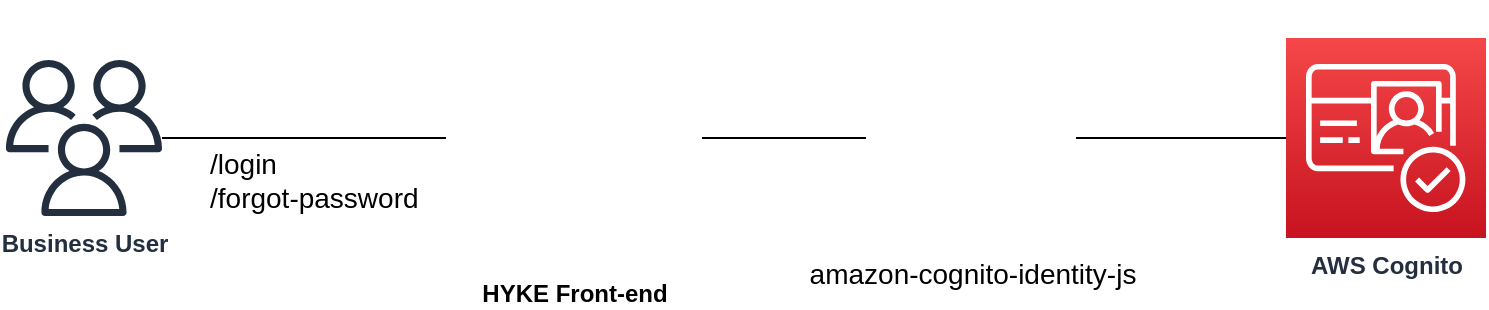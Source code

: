 <mxfile version="15.6.3" type="github" pages="3">
  <diagram id="Wdvu2xUOF4kaD3dNQZho" name="Overview">
    <mxGraphModel dx="1422" dy="754" grid="1" gridSize="10" guides="1" tooltips="1" connect="1" arrows="1" fold="1" page="1" pageScale="1" pageWidth="850" pageHeight="1100" math="0" shadow="0">
      <root>
        <mxCell id="ZxhcZnh28SaxuGn8HQxv-0" />
        <mxCell id="ZxhcZnh28SaxuGn8HQxv-1" parent="ZxhcZnh28SaxuGn8HQxv-0" />
        <mxCell id="ZxhcZnh28SaxuGn8HQxv-5" style="edgeStyle=orthogonalEdgeStyle;rounded=0;orthogonalLoop=1;jettySize=auto;html=1;fontSize=12;startArrow=none;startFill=0;endArrow=none;endFill=0;" parent="ZxhcZnh28SaxuGn8HQxv-1" source="ZxhcZnh28SaxuGn8HQxv-2" target="ZxhcZnh28SaxuGn8HQxv-3" edge="1">
          <mxGeometry relative="1" as="geometry" />
        </mxCell>
        <mxCell id="ZxhcZnh28SaxuGn8HQxv-7" value="&lt;font style=&quot;font-size: 14px&quot;&gt;/login&lt;br&gt;/forgot-password&lt;/font&gt;" style="edgeLabel;html=1;align=left;verticalAlign=middle;resizable=0;points=[];fontSize=12;" parent="ZxhcZnh28SaxuGn8HQxv-5" vertex="1" connectable="0">
          <mxGeometry x="-0.197" y="2" relative="1" as="geometry">
            <mxPoint x="-35" y="23" as="offset" />
          </mxGeometry>
        </mxCell>
        <mxCell id="ZxhcZnh28SaxuGn8HQxv-2" value="&lt;b&gt;Business User&lt;/b&gt;" style="sketch=0;outlineConnect=0;fontColor=#232F3E;gradientColor=none;fillColor=#232F3E;strokeColor=none;dashed=0;verticalLabelPosition=bottom;verticalAlign=top;align=center;html=1;fontSize=12;fontStyle=0;aspect=fixed;pointerEvents=1;shape=mxgraph.aws4.users;" parent="ZxhcZnh28SaxuGn8HQxv-1" vertex="1">
          <mxGeometry x="50" y="180" width="78" height="78" as="geometry" />
        </mxCell>
        <mxCell id="ZxhcZnh28SaxuGn8HQxv-9" style="edgeStyle=orthogonalEdgeStyle;rounded=0;orthogonalLoop=1;jettySize=auto;html=1;fontSize=14;startArrow=none;startFill=0;endArrow=none;endFill=0;" parent="ZxhcZnh28SaxuGn8HQxv-1" source="ZxhcZnh28SaxuGn8HQxv-3" target="ZxhcZnh28SaxuGn8HQxv-8" edge="1">
          <mxGeometry relative="1" as="geometry" />
        </mxCell>
        <mxCell id="ZxhcZnh28SaxuGn8HQxv-3" value="&lt;b&gt;HYKE Front-end&lt;/b&gt;" style="shape=image;html=1;verticalAlign=top;verticalLabelPosition=bottom;labelBackgroundColor=#ffffff;imageAspect=0;aspect=fixed;image=https://cdn4.iconfinder.com/data/icons/logos-3/600/React.js_logo-128.png;fontSize=12;" parent="ZxhcZnh28SaxuGn8HQxv-1" vertex="1">
          <mxGeometry x="270" y="155" width="128" height="128" as="geometry" />
        </mxCell>
        <mxCell id="ZxhcZnh28SaxuGn8HQxv-4" value="&lt;b&gt;AWS Cognito&lt;/b&gt;" style="sketch=0;points=[[0,0,0],[0.25,0,0],[0.5,0,0],[0.75,0,0],[1,0,0],[0,1,0],[0.25,1,0],[0.5,1,0],[0.75,1,0],[1,1,0],[0,0.25,0],[0,0.5,0],[0,0.75,0],[1,0.25,0],[1,0.5,0],[1,0.75,0]];outlineConnect=0;fontColor=#232F3E;gradientColor=#F54749;gradientDirection=north;fillColor=#C7131F;strokeColor=#ffffff;dashed=0;verticalLabelPosition=bottom;verticalAlign=top;align=center;html=1;fontSize=12;fontStyle=0;aspect=fixed;shape=mxgraph.aws4.resourceIcon;resIcon=mxgraph.aws4.cognito;" parent="ZxhcZnh28SaxuGn8HQxv-1" vertex="1">
          <mxGeometry x="690" y="169" width="100" height="100" as="geometry" />
        </mxCell>
        <mxCell id="ZxhcZnh28SaxuGn8HQxv-10" style="edgeStyle=orthogonalEdgeStyle;rounded=0;orthogonalLoop=1;jettySize=auto;html=1;fontSize=14;startArrow=none;startFill=0;endArrow=none;endFill=0;" parent="ZxhcZnh28SaxuGn8HQxv-1" source="ZxhcZnh28SaxuGn8HQxv-8" target="ZxhcZnh28SaxuGn8HQxv-4" edge="1">
          <mxGeometry relative="1" as="geometry" />
        </mxCell>
        <mxCell id="ZxhcZnh28SaxuGn8HQxv-8" value="amazon-cognito-identity-js" style="shape=image;html=1;verticalAlign=top;verticalLabelPosition=bottom;labelBackgroundColor=#ffffff;imageAspect=0;aspect=fixed;image=https://cdn4.iconfinder.com/data/icons/logos-and-brands/512/187_Js_logo_logos-128.png;fontSize=14;" parent="ZxhcZnh28SaxuGn8HQxv-1" vertex="1">
          <mxGeometry x="480" y="166.5" width="105" height="105" as="geometry" />
        </mxCell>
        <mxCell id="ZxhcZnh28SaxuGn8HQxv-11" value="" style="shape=image;html=1;verticalAlign=top;verticalLabelPosition=bottom;labelBackgroundColor=#ffffff;imageAspect=0;aspect=fixed;image=https://cdn2.iconfinder.com/data/icons/integers/60/number-one-128.png;fontSize=14;" parent="ZxhcZnh28SaxuGn8HQxv-1" vertex="1">
          <mxGeometry x="170" y="155" width="40" height="40" as="geometry" />
        </mxCell>
        <mxCell id="ZxhcZnh28SaxuGn8HQxv-12" value="" style="shape=image;html=1;verticalAlign=top;verticalLabelPosition=bottom;labelBackgroundColor=#ffffff;imageAspect=0;aspect=fixed;image=https://cdn2.iconfinder.com/data/icons/integers/60/number-two-128.png;fontSize=14;" parent="ZxhcZnh28SaxuGn8HQxv-1" vertex="1">
          <mxGeometry x="410" y="154" width="41" height="41" as="geometry" />
        </mxCell>
        <mxCell id="ZxhcZnh28SaxuGn8HQxv-13" value="" style="shape=image;html=1;verticalAlign=top;verticalLabelPosition=bottom;labelBackgroundColor=#ffffff;imageAspect=0;aspect=fixed;image=https://cdn2.iconfinder.com/data/icons/integers/60/number-three-128.png;fontSize=14;" parent="ZxhcZnh28SaxuGn8HQxv-1" vertex="1">
          <mxGeometry x="610" y="150" width="44" height="44" as="geometry" />
        </mxCell>
      </root>
    </mxGraphModel>
  </diagram>
  <diagram name="Login" id="74e2e168-ea6b-b213-b513-2b3c1d86103e">
    <mxGraphModel dx="1422" dy="1604" grid="1" gridSize="10" guides="1" tooltips="1" connect="1" arrows="1" fold="1" page="1" pageScale="1" pageWidth="1100" pageHeight="850" background="none" math="0" shadow="0">
      <root>
        <mxCell id="0" />
        <mxCell id="1" parent="0" />
        <mxCell id="s04tFwtaQNEnBb-Ma6FZ-3" style="edgeStyle=orthogonalEdgeStyle;rounded=0;orthogonalLoop=1;jettySize=auto;html=1;" parent="1" source="s04tFwtaQNEnBb-Ma6FZ-1" target="s04tFwtaQNEnBb-Ma6FZ-2" edge="1">
          <mxGeometry relative="1" as="geometry" />
        </mxCell>
        <mxCell id="D3JZG9S5xgHQ85B02sTl-6" value="1. Fill information and Submit" style="edgeLabel;html=1;align=center;verticalAlign=middle;resizable=0;points=[];fontSize=12;" parent="s04tFwtaQNEnBb-Ma6FZ-3" vertex="1" connectable="0">
          <mxGeometry x="0.217" y="1" relative="1" as="geometry">
            <mxPoint x="-15" y="-21" as="offset" />
          </mxGeometry>
        </mxCell>
        <mxCell id="s04tFwtaQNEnBb-Ma6FZ-1" value="&lt;b&gt;HYKE Frontend&lt;/b&gt;" style="outlineConnect=0;dashed=0;verticalLabelPosition=bottom;verticalAlign=top;align=center;html=1;shape=mxgraph.aws3.management_console;fillColor=#D2D3D3;gradientColor=none;" parent="1" vertex="1">
          <mxGeometry x="110" y="180.25" width="63" height="63" as="geometry" />
        </mxCell>
        <mxCell id="s04tFwtaQNEnBb-Ma6FZ-7" style="edgeStyle=orthogonalEdgeStyle;rounded=0;orthogonalLoop=1;jettySize=auto;html=1;fontSize=14;" parent="1" source="s04tFwtaQNEnBb-Ma6FZ-2" target="s04tFwtaQNEnBb-Ma6FZ-6" edge="1">
          <mxGeometry relative="1" as="geometry" />
        </mxCell>
        <mxCell id="D3JZG9S5xgHQ85B02sTl-22" value="2. signIn()" style="edgeLabel;html=1;align=center;verticalAlign=middle;resizable=0;points=[];fontSize=12;" parent="s04tFwtaQNEnBb-Ma6FZ-7" vertex="1" connectable="0">
          <mxGeometry x="0.303" y="2" relative="1" as="geometry">
            <mxPoint x="-24" y="-19" as="offset" />
          </mxGeometry>
        </mxCell>
        <mxCell id="D3JZG9S5xgHQ85B02sTl-11" style="edgeStyle=orthogonalEdgeStyle;rounded=0;orthogonalLoop=1;jettySize=auto;html=1;fontSize=12;endArrow=classic;endFill=1;" parent="1" edge="1">
          <mxGeometry relative="1" as="geometry">
            <mxPoint x="422" y="280" as="sourcePoint" />
            <mxPoint x="422" y="347" as="targetPoint" />
            <Array as="points">
              <mxPoint x="422" y="310" />
              <mxPoint x="422" y="310" />
            </Array>
          </mxGeometry>
        </mxCell>
        <mxCell id="D3JZG9S5xgHQ85B02sTl-23" value="5a. Show change &lt;br&gt;password form" style="edgeLabel;html=1;align=center;verticalAlign=middle;resizable=0;points=[];fontSize=12;" parent="D3JZG9S5xgHQ85B02sTl-11" vertex="1" connectable="0">
          <mxGeometry x="-0.177" y="-2" relative="1" as="geometry">
            <mxPoint x="-57" y="20" as="offset" />
          </mxGeometry>
        </mxCell>
        <mxCell id="D3JZG9S5xgHQ85B02sTl-20" style="edgeStyle=orthogonalEdgeStyle;rounded=0;orthogonalLoop=1;jettySize=auto;html=1;fontSize=12;endArrow=classic;endFill=1;" parent="1" source="s04tFwtaQNEnBb-Ma6FZ-2" target="s04tFwtaQNEnBb-Ma6FZ-1" edge="1">
          <mxGeometry relative="1" as="geometry">
            <Array as="points">
              <mxPoint x="310" y="230" />
              <mxPoint x="310" y="230" />
            </Array>
          </mxGeometry>
        </mxCell>
        <mxCell id="D3JZG9S5xgHQ85B02sTl-21" value="6. Route to /dashboard&lt;br&gt;11a. Route to /dashboard" style="edgeLabel;html=1;align=center;verticalAlign=middle;resizable=0;points=[];fontSize=12;" parent="D3JZG9S5xgHQ85B02sTl-20" vertex="1" connectable="0">
          <mxGeometry x="0.317" y="3" relative="1" as="geometry">
            <mxPoint x="30" y="18" as="offset" />
          </mxGeometry>
        </mxCell>
        <mxCell id="D3JZG9S5xgHQ85B02sTl-32" style="edgeStyle=orthogonalEdgeStyle;rounded=0;orthogonalLoop=1;jettySize=auto;html=1;fontSize=12;endArrow=classic;endFill=1;startArrow=classic;startFill=1;" parent="1" edge="1">
          <mxGeometry relative="1" as="geometry">
            <mxPoint x="468.5" y="243" as="sourcePoint" />
            <mxPoint x="720" y="243" as="targetPoint" />
            <Array as="points">
              <mxPoint x="630" y="243" />
              <mxPoint x="630" y="243" />
            </Array>
          </mxGeometry>
        </mxCell>
        <mxCell id="D3JZG9S5xgHQ85B02sTl-33" value="&lt;div style=&quot;text-align: left&quot;&gt;&lt;span&gt;7a. changeTemporaryPassword()&lt;/span&gt;&lt;/div&gt;&lt;div style=&quot;text-align: left&quot;&gt;&lt;span&gt;10a. Success&lt;/span&gt;&lt;/div&gt;" style="edgeLabel;html=1;align=center;verticalAlign=middle;resizable=0;points=[];fontSize=12;" parent="D3JZG9S5xgHQ85B02sTl-32" vertex="1" connectable="0">
          <mxGeometry x="0.202" relative="1" as="geometry">
            <mxPoint x="-29" y="20" as="offset" />
          </mxGeometry>
        </mxCell>
        <mxCell id="s04tFwtaQNEnBb-Ma6FZ-2" value="&lt;b&gt;SignIn.tsx&lt;/b&gt;" style="shape=image;html=1;verticalAlign=top;verticalLabelPosition=bottom;labelBackgroundColor=#ffffff;imageAspect=0;aspect=fixed;image=https://cdn4.iconfinder.com/data/icons/logos-3/600/React.js_logo-128.png" parent="1" vertex="1">
          <mxGeometry x="390" y="172.25" width="78.5" height="78.5" as="geometry" />
        </mxCell>
        <mxCell id="s04tFwtaQNEnBb-Ma6FZ-10" style="edgeStyle=orthogonalEdgeStyle;rounded=0;orthogonalLoop=1;jettySize=auto;html=1;fontSize=14;endArrow=none;endFill=0;dashed=1;" parent="1" source="s04tFwtaQNEnBb-Ma6FZ-6" target="s04tFwtaQNEnBb-Ma6FZ-9" edge="1">
          <mxGeometry relative="1" as="geometry" />
        </mxCell>
        <mxCell id="D3JZG9S5xgHQ85B02sTl-1" style="edgeStyle=orthogonalEdgeStyle;rounded=0;orthogonalLoop=1;jettySize=auto;html=1;fontSize=12;endArrow=classic;endFill=1;" parent="1" source="s04tFwtaQNEnBb-Ma6FZ-6" target="s04tFwtaQNEnBb-Ma6FZ-8" edge="1">
          <mxGeometry relative="1" as="geometry" />
        </mxCell>
        <mxCell id="D3JZG9S5xgHQ85B02sTl-14" value="3. authenticateUser()" style="edgeLabel;html=1;align=center;verticalAlign=middle;resizable=0;points=[];fontSize=12;" parent="D3JZG9S5xgHQ85B02sTl-1" vertex="1" connectable="0">
          <mxGeometry x="-0.145" y="-4" relative="1" as="geometry">
            <mxPoint x="1" y="-26" as="offset" />
          </mxGeometry>
        </mxCell>
        <mxCell id="D3JZG9S5xgHQ85B02sTl-17" style="edgeStyle=orthogonalEdgeStyle;rounded=0;orthogonalLoop=1;jettySize=auto;html=1;fontSize=12;endArrow=classic;endFill=1;" parent="1" source="s04tFwtaQNEnBb-Ma6FZ-6" target="s04tFwtaQNEnBb-Ma6FZ-2" edge="1">
          <mxGeometry relative="1" as="geometry">
            <Array as="points">
              <mxPoint x="530" y="220" />
              <mxPoint x="530" y="220" />
            </Array>
          </mxGeometry>
        </mxCell>
        <mxCell id="D3JZG9S5xgHQ85B02sTl-19" value="5. Success" style="edgeLabel;html=1;align=center;verticalAlign=middle;resizable=0;points=[];fontSize=12;" parent="D3JZG9S5xgHQ85B02sTl-17" vertex="1" connectable="0">
          <mxGeometry x="0.217" y="-2" relative="1" as="geometry">
            <mxPoint x="10" y="12" as="offset" />
          </mxGeometry>
        </mxCell>
        <mxCell id="D3JZG9S5xgHQ85B02sTl-34" style="edgeStyle=orthogonalEdgeStyle;rounded=0;orthogonalLoop=1;jettySize=auto;html=1;fontSize=12;startArrow=classic;startFill=1;endArrow=classic;endFill=1;" parent="1" edge="1">
          <mxGeometry relative="1" as="geometry">
            <mxPoint x="798.5" y="243" as="sourcePoint" />
            <mxPoint x="1070" y="243" as="targetPoint" />
            <Array as="points">
              <mxPoint x="880" y="243" />
              <mxPoint x="880" y="243" />
            </Array>
          </mxGeometry>
        </mxCell>
        <mxCell id="D3JZG9S5xgHQ85B02sTl-35" value="8a. completeNewPasswordChallenge()&lt;br&gt;9a. Return response" style="edgeLabel;html=1;align=left;verticalAlign=middle;resizable=0;points=[];fontSize=12;" parent="D3JZG9S5xgHQ85B02sTl-34" vertex="1" connectable="0">
          <mxGeometry x="-0.108" y="-1" relative="1" as="geometry">
            <mxPoint x="-79" y="16" as="offset" />
          </mxGeometry>
        </mxCell>
        <mxCell id="s04tFwtaQNEnBb-Ma6FZ-6" value="&lt;b&gt;BusinessLayer&lt;/b&gt;" style="shape=image;html=1;verticalAlign=top;verticalLabelPosition=bottom;labelBackgroundColor=#ffffff;imageAspect=0;aspect=fixed;image=https://cdn4.iconfinder.com/data/icons/logos-3/600/React.js_logo-128.png" parent="1" vertex="1">
          <mxGeometry x="720" y="171.75" width="78.5" height="78.5" as="geometry" />
        </mxCell>
        <mxCell id="D3JZG9S5xgHQ85B02sTl-15" style="edgeStyle=orthogonalEdgeStyle;rounded=0;orthogonalLoop=1;jettySize=auto;html=1;fontSize=12;endArrow=classic;endFill=1;" parent="1" source="s04tFwtaQNEnBb-Ma6FZ-8" target="s04tFwtaQNEnBb-Ma6FZ-6" edge="1">
          <mxGeometry relative="1" as="geometry">
            <Array as="points">
              <mxPoint x="890" y="220" />
              <mxPoint x="890" y="220" />
            </Array>
          </mxGeometry>
        </mxCell>
        <mxCell id="D3JZG9S5xgHQ85B02sTl-16" value="4. Return response" style="edgeLabel;html=1;align=center;verticalAlign=middle;resizable=0;points=[];fontSize=12;" parent="D3JZG9S5xgHQ85B02sTl-15" vertex="1" connectable="0">
          <mxGeometry x="-0.137" y="2" relative="1" as="geometry">
            <mxPoint x="-26" y="7" as="offset" />
          </mxGeometry>
        </mxCell>
        <mxCell id="s04tFwtaQNEnBb-Ma6FZ-8" value="&lt;b&gt;AWS Cognito&lt;/b&gt;" style="sketch=0;points=[[0,0,0],[0.25,0,0],[0.5,0,0],[0.75,0,0],[1,0,0],[0,1,0],[0.25,1,0],[0.5,1,0],[0.75,1,0],[1,1,0],[0,0.25,0],[0,0.5,0],[0,0.75,0],[1,0.25,0],[1,0.5,0],[1,0.75,0]];outlineConnect=0;fontColor=#232F3E;gradientColor=#F54749;gradientDirection=north;fillColor=#C7131F;strokeColor=#ffffff;dashed=0;verticalLabelPosition=bottom;verticalAlign=top;align=center;html=1;fontSize=12;fontStyle=0;aspect=fixed;shape=mxgraph.aws4.resourceIcon;resIcon=mxgraph.aws4.cognito;" parent="1" vertex="1">
          <mxGeometry x="1080" y="172.75" width="78" height="78" as="geometry" />
        </mxCell>
        <mxCell id="s04tFwtaQNEnBb-Ma6FZ-9" value="&lt;font style=&quot;font-size: 12px&quot;&gt;Business Layer contains:&lt;br&gt;- Presenter&lt;br&gt;- Use case&lt;br&gt;- Provider&lt;br&gt;- Repository&lt;br&gt;&lt;/font&gt;" style="rounded=1;whiteSpace=wrap;html=1;fontSize=14;align=left;spacingLeft=10;" parent="1" vertex="1">
          <mxGeometry x="697.34" y="-10" width="123.81" height="100" as="geometry" />
        </mxCell>
        <mxCell id="D3JZG9S5xgHQ85B02sTl-7" style="edgeStyle=orthogonalEdgeStyle;rounded=0;orthogonalLoop=1;jettySize=auto;html=1;entryX=1;entryY=0.25;entryDx=0;entryDy=0;fontSize=12;endArrow=classic;endFill=1;" parent="1" source="s04tFwtaQNEnBb-Ma6FZ-2" target="s04tFwtaQNEnBb-Ma6FZ-2" edge="1">
          <mxGeometry relative="1" as="geometry" />
        </mxCell>
        <mxCell id="D3JZG9S5xgHQ85B02sTl-8" value="1a. Show error&lt;br&gt;5b. Show error from server if have" style="edgeLabel;html=1;align=left;verticalAlign=middle;resizable=0;points=[];fontSize=12;" parent="D3JZG9S5xgHQ85B02sTl-7" vertex="1" connectable="0">
          <mxGeometry x="-0.083" y="-3" relative="1" as="geometry">
            <mxPoint x="-47" y="-25" as="offset" />
          </mxGeometry>
        </mxCell>
        <mxCell id="D3JZG9S5xgHQ85B02sTl-25" style="edgeStyle=orthogonalEdgeStyle;rounded=0;orthogonalLoop=1;jettySize=auto;html=1;fontSize=12;endArrow=none;endFill=0;dashed=1;" parent="1" source="D3JZG9S5xgHQ85B02sTl-10" target="D3JZG9S5xgHQ85B02sTl-24" edge="1">
          <mxGeometry relative="1" as="geometry" />
        </mxCell>
        <mxCell id="D3JZG9S5xgHQ85B02sTl-28" style="edgeStyle=orthogonalEdgeStyle;rounded=0;orthogonalLoop=1;jettySize=auto;html=1;fontSize=12;endArrow=classic;endFill=1;" parent="1" edge="1">
          <mxGeometry relative="1" as="geometry">
            <mxPoint x="431.25" y="347" as="sourcePoint" />
            <mxPoint x="431" y="280" as="targetPoint" />
            <Array as="points">
              <mxPoint x="431" y="310" />
              <mxPoint x="431" y="310" />
            </Array>
          </mxGeometry>
        </mxCell>
        <mxCell id="D3JZG9S5xgHQ85B02sTl-29" value="6a. Input password &lt;br&gt;and Submit" style="edgeLabel;html=1;align=center;verticalAlign=middle;resizable=0;points=[];fontSize=12;" parent="D3JZG9S5xgHQ85B02sTl-28" vertex="1" connectable="0">
          <mxGeometry x="0.195" y="-1" relative="1" as="geometry">
            <mxPoint x="60" y="11" as="offset" />
          </mxGeometry>
        </mxCell>
        <mxCell id="D3JZG9S5xgHQ85B02sTl-10" value="&lt;b&gt;ChangePasswordForm.tsx&lt;/b&gt;" style="shape=image;html=1;verticalAlign=top;verticalLabelPosition=bottom;labelBackgroundColor=#ffffff;imageAspect=0;aspect=fixed;image=https://cdn4.iconfinder.com/data/icons/logos-3/600/React.js_logo-128.png" parent="1" vertex="1">
          <mxGeometry x="390" y="347" width="78.5" height="78.5" as="geometry" />
        </mxCell>
        <mxCell id="D3JZG9S5xgHQ85B02sTl-24" value="&lt;font style=&quot;font-size: 12px&quot;&gt;Dialog will be occurred and user need to change password if it&#39;s the first time user login to HYKE&lt;br&gt;&lt;/font&gt;" style="rounded=1;whiteSpace=wrap;html=1;fontSize=14;align=left;spacingLeft=10;" parent="1" vertex="1">
          <mxGeometry x="550" y="336.25" width="190" height="100" as="geometry" />
        </mxCell>
      </root>
    </mxGraphModel>
  </diagram>
  <diagram id="349SfA4COw2bD0Z5By3u" name="Logout">
    <mxGraphModel dx="1185" dy="628" grid="1" gridSize="10" guides="1" tooltips="1" connect="1" arrows="1" fold="1" page="1" pageScale="1" pageWidth="850" pageHeight="1100" math="0" shadow="0">
      <root>
        <mxCell id="UGmtdCVcY5_NulaSG9Mu-0" />
        <mxCell id="UGmtdCVcY5_NulaSG9Mu-1" parent="UGmtdCVcY5_NulaSG9Mu-0" />
        <mxCell id="dU8ZrkfgRd7bRBDwYYFn-1" style="edgeStyle=orthogonalEdgeStyle;rounded=0;orthogonalLoop=1;jettySize=auto;html=1;" edge="1" parent="UGmtdCVcY5_NulaSG9Mu-1" source="9eIdg5ssBH-pD2Yn9RjO-0" target="IsQ6oS1lqF2vm_F-fmjr-0">
          <mxGeometry relative="1" as="geometry">
            <Array as="points">
              <mxPoint x="260" y="200" />
              <mxPoint x="260" y="200" />
            </Array>
          </mxGeometry>
        </mxCell>
        <mxCell id="dU8ZrkfgRd7bRBDwYYFn-2" value="&lt;font style=&quot;font-size: 14px&quot;&gt;1. Click logout button&lt;/font&gt;" style="edgeLabel;html=1;align=center;verticalAlign=middle;resizable=0;points=[];" vertex="1" connectable="0" parent="dU8ZrkfgRd7bRBDwYYFn-1">
          <mxGeometry x="-0.299" y="3" relative="1" as="geometry">
            <mxPoint x="25" y="-9" as="offset" />
          </mxGeometry>
        </mxCell>
        <mxCell id="dU8ZrkfgRd7bRBDwYYFn-11" style="edgeStyle=orthogonalEdgeStyle;rounded=0;orthogonalLoop=1;jettySize=auto;html=1;fontSize=14;startArrow=none;startFill=0;endArrow=classic;endFill=1;" edge="1" parent="UGmtdCVcY5_NulaSG9Mu-1" target="dU8ZrkfgRd7bRBDwYYFn-10">
          <mxGeometry relative="1" as="geometry">
            <mxPoint x="122" y="270" as="sourcePoint" />
            <Array as="points">
              <mxPoint x="122" y="380" />
            </Array>
          </mxGeometry>
        </mxCell>
        <mxCell id="dU8ZrkfgRd7bRBDwYYFn-12" value="7. Show Login page" style="edgeLabel;html=1;align=center;verticalAlign=middle;resizable=0;points=[];fontSize=14;" vertex="1" connectable="0" parent="dU8ZrkfgRd7bRBDwYYFn-11">
          <mxGeometry x="0.535" y="-3" relative="1" as="geometry">
            <mxPoint x="-16" y="-23" as="offset" />
          </mxGeometry>
        </mxCell>
        <mxCell id="9eIdg5ssBH-pD2Yn9RjO-0" value="&lt;b&gt;HYKE Frontend&lt;/b&gt;" style="outlineConnect=0;dashed=0;verticalLabelPosition=bottom;verticalAlign=top;align=center;html=1;shape=mxgraph.aws3.management_console;fillColor=#D2D3D3;gradientColor=none;" vertex="1" parent="UGmtdCVcY5_NulaSG9Mu-1">
          <mxGeometry x="90" y="180.25" width="63" height="63" as="geometry" />
        </mxCell>
        <mxCell id="XbTiaw92pMSNP7SoR9vt-0" value="&lt;b&gt;AWS Cognito&lt;/b&gt;" style="sketch=0;points=[[0,0,0],[0.25,0,0],[0.5,0,0],[0.75,0,0],[1,0,0],[0,1,0],[0.25,1,0],[0.5,1,0],[0.75,1,0],[1,1,0],[0,0.25,0],[0,0.5,0],[0,0.75,0],[1,0.25,0],[1,0.5,0],[1,0.75,0]];outlineConnect=0;fontColor=#232F3E;gradientColor=#F54749;gradientDirection=north;fillColor=#C7131F;strokeColor=#ffffff;dashed=0;verticalLabelPosition=bottom;verticalAlign=top;align=center;html=1;fontSize=12;fontStyle=0;aspect=fixed;shape=mxgraph.aws4.resourceIcon;resIcon=mxgraph.aws4.cognito;" vertex="1" parent="UGmtdCVcY5_NulaSG9Mu-1">
          <mxGeometry x="830" y="173" width="78" height="78" as="geometry" />
        </mxCell>
        <mxCell id="dU8ZrkfgRd7bRBDwYYFn-3" style="edgeStyle=orthogonalEdgeStyle;rounded=0;orthogonalLoop=1;jettySize=auto;html=1;fontSize=14;startArrow=classic;startFill=1;" edge="1" parent="UGmtdCVcY5_NulaSG9Mu-1" source="IsQ6oS1lqF2vm_F-fmjr-0" target="dU8ZrkfgRd7bRBDwYYFn-0">
          <mxGeometry relative="1" as="geometry" />
        </mxCell>
        <mxCell id="dU8ZrkfgRd7bRBDwYYFn-4" value="&lt;div style=&quot;text-align: left&quot;&gt;&lt;span&gt;2. Call signOut()&lt;/span&gt;&lt;/div&gt;&lt;div style=&quot;text-align: left&quot;&gt;&lt;span&gt;5. Success&lt;/span&gt;&lt;/div&gt;" style="edgeLabel;html=1;align=center;verticalAlign=middle;resizable=0;points=[];fontSize=14;" vertex="1" connectable="0" parent="dU8ZrkfgRd7bRBDwYYFn-3">
          <mxGeometry x="-0.157" y="-2" relative="1" as="geometry">
            <mxPoint x="5" y="-33" as="offset" />
          </mxGeometry>
        </mxCell>
        <mxCell id="dU8ZrkfgRd7bRBDwYYFn-8" style="edgeStyle=orthogonalEdgeStyle;rounded=0;orthogonalLoop=1;jettySize=auto;html=1;fontSize=14;startArrow=none;startFill=0;endArrow=classic;endFill=1;" edge="1" parent="UGmtdCVcY5_NulaSG9Mu-1" source="IsQ6oS1lqF2vm_F-fmjr-0" target="9eIdg5ssBH-pD2Yn9RjO-0">
          <mxGeometry relative="1" as="geometry">
            <Array as="points">
              <mxPoint x="260" y="220" />
              <mxPoint x="260" y="220" />
            </Array>
          </mxGeometry>
        </mxCell>
        <mxCell id="dU8ZrkfgRd7bRBDwYYFn-9" value="6. Route to /signin" style="edgeLabel;html=1;align=center;verticalAlign=middle;resizable=0;points=[];fontSize=14;" vertex="1" connectable="0" parent="dU8ZrkfgRd7bRBDwYYFn-8">
          <mxGeometry x="-0.266" y="-1" relative="1" as="geometry">
            <mxPoint x="-33" y="12" as="offset" />
          </mxGeometry>
        </mxCell>
        <mxCell id="IsQ6oS1lqF2vm_F-fmjr-0" value="&lt;b&gt;SideBar.tsx&lt;br&gt;&lt;/b&gt;" style="shape=image;html=1;verticalAlign=top;verticalLabelPosition=bottom;labelBackgroundColor=#ffffff;imageAspect=0;aspect=fixed;image=https://cdn4.iconfinder.com/data/icons/logos-3/600/React.js_logo-128.png" vertex="1" parent="UGmtdCVcY5_NulaSG9Mu-1">
          <mxGeometry x="330" y="172.5" width="78.5" height="78.5" as="geometry" />
        </mxCell>
        <mxCell id="dU8ZrkfgRd7bRBDwYYFn-5" style="edgeStyle=orthogonalEdgeStyle;rounded=0;orthogonalLoop=1;jettySize=auto;html=1;fontSize=14;startArrow=classic;startFill=1;" edge="1" parent="UGmtdCVcY5_NulaSG9Mu-1" source="dU8ZrkfgRd7bRBDwYYFn-0" target="XbTiaw92pMSNP7SoR9vt-0">
          <mxGeometry relative="1" as="geometry">
            <Array as="points">
              <mxPoint x="740" y="212" />
              <mxPoint x="740" y="212" />
            </Array>
          </mxGeometry>
        </mxCell>
        <mxCell id="dU8ZrkfgRd7bRBDwYYFn-6" value="&lt;div style=&quot;text-align: left&quot;&gt;&lt;span&gt;3. signOut()&lt;/span&gt;&lt;/div&gt;&lt;div style=&quot;text-align: left&quot;&gt;&lt;span&gt;4. Success&lt;/span&gt;&lt;/div&gt;" style="edgeLabel;html=1;align=center;verticalAlign=middle;resizable=0;points=[];fontSize=14;" vertex="1" connectable="0" parent="dU8ZrkfgRd7bRBDwYYFn-5">
          <mxGeometry x="0.207" y="1" relative="1" as="geometry">
            <mxPoint x="-15" y="-31" as="offset" />
          </mxGeometry>
        </mxCell>
        <mxCell id="aUcsZMbS0GVihfZkFUvl-1" style="edgeStyle=orthogonalEdgeStyle;rounded=0;orthogonalLoop=1;jettySize=auto;html=1;fontSize=14;startArrow=none;startFill=0;endArrow=none;endFill=0;dashed=1;" edge="1" parent="UGmtdCVcY5_NulaSG9Mu-1" source="dU8ZrkfgRd7bRBDwYYFn-0" target="aUcsZMbS0GVihfZkFUvl-0">
          <mxGeometry relative="1" as="geometry" />
        </mxCell>
        <mxCell id="dU8ZrkfgRd7bRBDwYYFn-0" value="&lt;b&gt;BusinessLayer&lt;/b&gt;" style="shape=image;html=1;verticalAlign=top;verticalLabelPosition=bottom;labelBackgroundColor=#ffffff;imageAspect=0;aspect=fixed;image=https://cdn4.iconfinder.com/data/icons/logos-3/600/React.js_logo-128.png" vertex="1" parent="UGmtdCVcY5_NulaSG9Mu-1">
          <mxGeometry x="590" y="172.5" width="78.5" height="78.5" as="geometry" />
        </mxCell>
        <mxCell id="dU8ZrkfgRd7bRBDwYYFn-10" value="&lt;b&gt;SideBar.tsx&lt;br&gt;&lt;/b&gt;" style="shape=image;html=1;verticalAlign=top;verticalLabelPosition=bottom;labelBackgroundColor=#ffffff;imageAspect=0;aspect=fixed;image=https://cdn4.iconfinder.com/data/icons/logos-3/600/React.js_logo-128.png" vertex="1" parent="UGmtdCVcY5_NulaSG9Mu-1">
          <mxGeometry x="330" y="330" width="78.5" height="78.5" as="geometry" />
        </mxCell>
        <mxCell id="aUcsZMbS0GVihfZkFUvl-0" value="&lt;font style=&quot;font-size: 12px&quot;&gt;All the information from local storage will be removed. Information include:&lt;br&gt;- Access token&lt;br&gt;- Refresh token, etc&lt;br&gt;&lt;/font&gt;" style="rounded=1;whiteSpace=wrap;html=1;fontSize=14;align=left;spacingLeft=10;" vertex="1" parent="UGmtdCVcY5_NulaSG9Mu-1">
          <mxGeometry x="534.25" y="330" width="190" height="100" as="geometry" />
        </mxCell>
      </root>
    </mxGraphModel>
  </diagram>
</mxfile>
